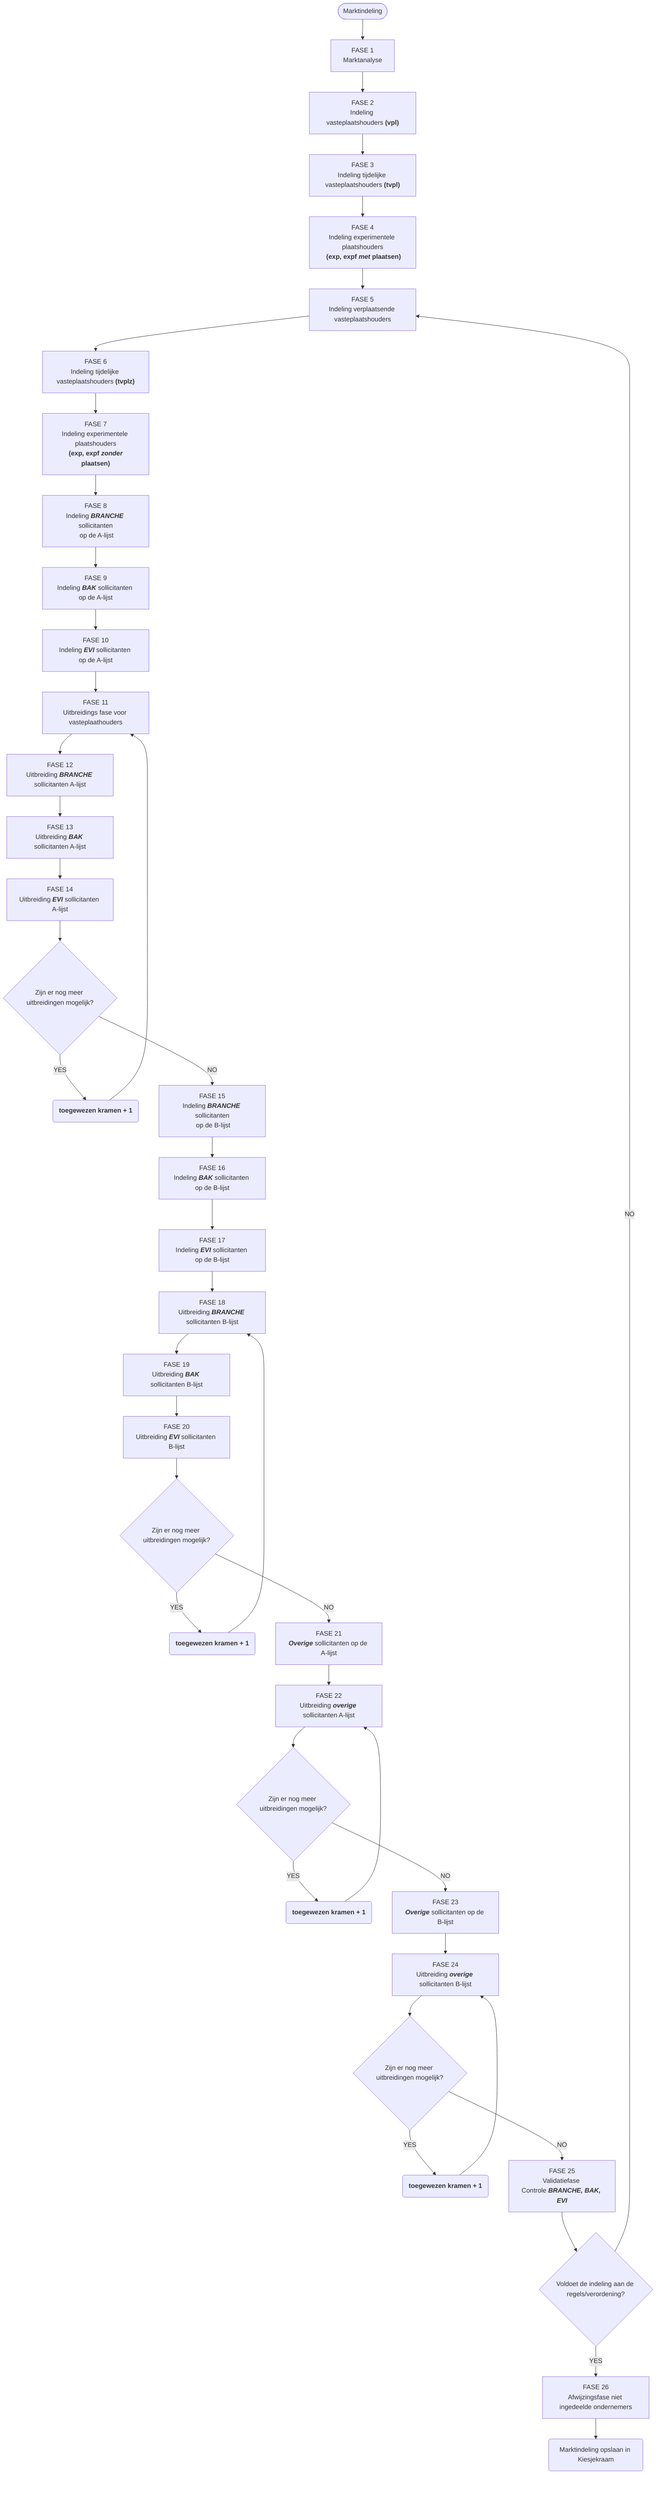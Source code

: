 graph TD
    A([Marktindeling])-->
    fase_1[FASE 1<br>Marktanalyse] -->
    fase_2["FASE 2<br>Indeling vasteplaatshouders <b>(vpl)</b>"] -->
    fase_3["FASE 3<br>Indeling tijdelijke vasteplaatshouders <b>(tvpl)</b>"] -->
    fase_3bb["FASE 4<br>Indeling experimentele plaatshouders<br> <b>(exp, expf <i>met</i> plaatsen)</b>"] -->
    fase_4[FASE 5<br>Indeling verplaatsende vasteplaatshouders]-->
    fase_4bb["FASE 6<br>Indeling tijdelijke vasteplaatshouders <b>(tvplz)</b>"]-->
    fase_4bbb["FASE 7<br>Indeling experimentele plaatshouders<br> <b>(exp, expf <i>zonder</i> plaatsen)</b>"] -->
    fase_5[FASE 8<br>Indeling <b><i>BRANCHE</i></b> sollicitanten<br> op de A-lijst] -->
    fase_6[FASE 9<br>Indeling <b><i>BAK</i></b> sollicitanten op de A-lijst] -->
    fase_7[FASE 10<br>Indeling <b><i>EVI</i></b> sollicitanten op de A-lijst] -->
    fase_9[FASE 11<br>Uitbreidings fase voor vasteplaathouders] --> 
    fase_10[FASE 12<br>Uitbreiding <b><i>BRANCHE</i></b> sollicitanten A-lijst] -->
    fase_11[FASE 13<br>Uitbreiding <b><i>BAK</i></b> sollicitanten A-lijst] -->
    fase_12[FASE 14<br>Uitbreiding <b><i>EVI</i></b> sollicitanten A-lijst] -->

    expansion_done{Zijn er nog meer uitbreidingen mogelijk?}
    expansion_done --YES--> plus_one
    expansion_done --NO--> fase_4b  
    fase_4b[FASE 15<br>Indeling <b><i>BRANCHE</i></b> sollicitanten<br> op de B-lijst] -->
    fase_5b[FASE 16<br>Indeling <b><i>BAK</i></b> sollicitanten op de B-lijst] -->
    fase_6b[FASE 17<br>Indeling <b><i>EVI</i></b> sollicitanten op de B-lijst] -->

    fase_10b[FASE 18<br>Uitbreiding <b><i>BRANCHE</i></b> sollicitanten B-lijst] -->
    fase_12b[FASE 19<br>Uitbreiding <b><i>BAK</i></b> sollicitanten B-lijst] -->
    fase_13b[FASE 20<br>Uitbreiding <b><i>EVI</i></b> sollicitanten B-lijst] -->

    expansion_done2{Zijn er nog meer uitbreidingen mogelijk?}
    expansion_done2 --YES--> plus_oneb
    expansion_done2 --NO--> fase_8
    fase_8[FASE 21<br><b><i>Overige</i></b> sollicitanten op de A-lijst] -->
    fase_13[FASE 22<br>Uitbreiding <b><i>overige</i></b> sollicitanten A-lijst] -->
    expansion_done3{Zijn er nog meer uitbreidingen mogelijk?}
    expansion_done3 --YES--> plus_onec
    expansion_done3 --NO--> fase_8b
    fase_8b[FASE 23<br><b><i>Overige</i></b> sollicitanten op de B-lijst] -->
    fase_14b[FASE 24<br>Uitbreiding <b><i>overige</i></b> sollicitanten B-lijst] -->
    expansion_done4{Zijn er nog meer uitbreidingen mogelijk?}
    expansion_done4 --YES--> plus_oned
    expansion_done4 --NO--> fase_valid

    fase_valid[FASE 25<br>Validatiefase <br>Controle <b><i>BRANCHE, BAK, EVI</i></b>] -->
    allocation_valid{Voldoet de indeling aan de regels/verordening?}
    allocation_valid --YES--> fase_16
    allocation_valid --NO--> fase_4 
    fase_16[FASE 26<br>Afwijzingsfase niet ingedeelde ondernemers] -->
    x(Marktindeling opslaan in Kiesjekraam)
    plus_one("<b>toegewezen kramen + 1</b>") --> fase_9
    plus_oneb("<b>toegewezen kramen + 1</b>") --> fase_10b
    plus_onec("<b>toegewezen kramen + 1</b>") --> fase_13
    plus_oned("<b>toegewezen kramen + 1</b>") --> fase_14b